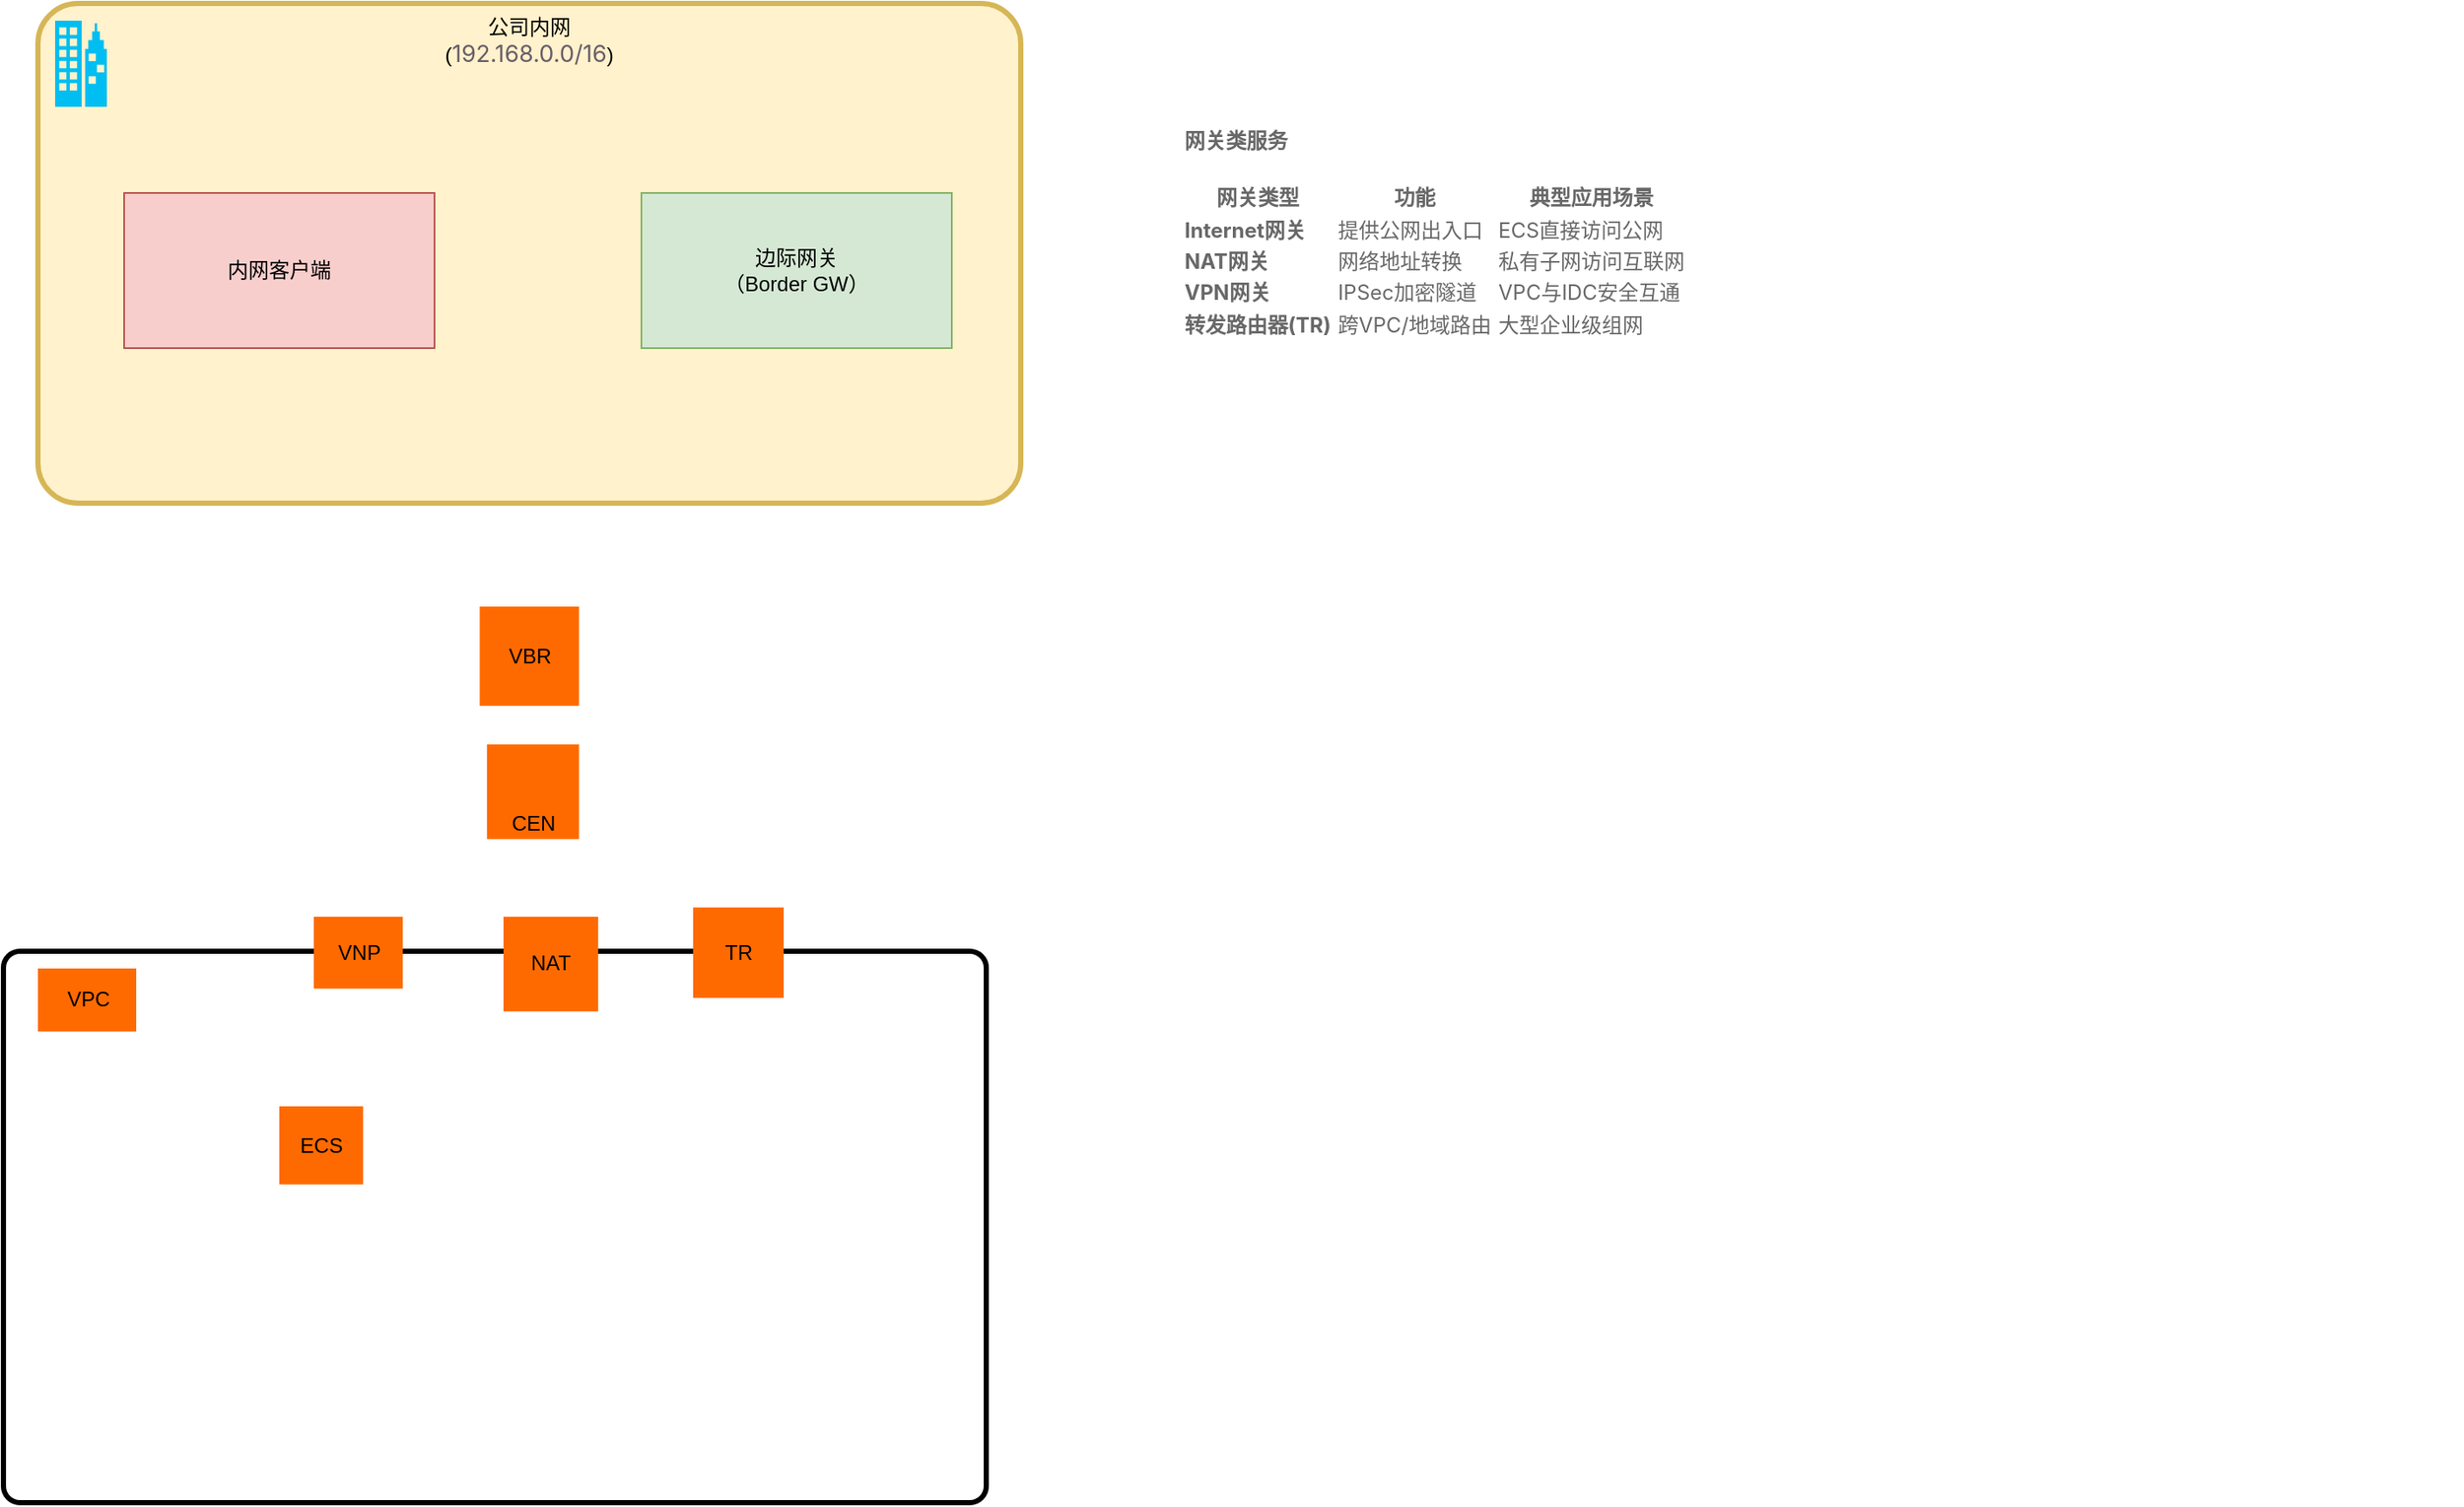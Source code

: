 <mxfile version="28.2.2">
  <diagram name="Page-1" id="5EUUsYe5BdCuTAwYtzyW">
    <mxGraphModel dx="603" dy="585" grid="1" gridSize="10" guides="1" tooltips="1" connect="1" arrows="1" fold="1" page="1" pageScale="1" pageWidth="850" pageHeight="1100" math="0" shadow="0">
      <root>
        <mxCell id="0" />
        <mxCell id="1" parent="0" />
        <mxCell id="vxpXyjJ1BgaewFKf-Y3P-5" value="" style="rounded=1;whiteSpace=wrap;html=1;arcSize=3;strokeWidth=3;" parent="1" vertex="1">
          <mxGeometry x="20" y="570" width="570" height="320" as="geometry" />
        </mxCell>
        <mxCell id="vxpXyjJ1BgaewFKf-Y3P-1" value="公司内网&lt;br&gt;&lt;span&gt;(&lt;span style=&quot;color: rgb(105, 93, 105); font-family: Inter, -apple-system, BlinkMacSystemFont, &amp;quot;Segoe UI&amp;quot;, &amp;quot;SF Pro SC&amp;quot;, &amp;quot;SF Pro Display&amp;quot;, &amp;quot;SF Pro Icons&amp;quot;, &amp;quot;PingFang SC&amp;quot;, &amp;quot;Hiragino Sans GB&amp;quot;, &amp;quot;Microsoft YaHei&amp;quot;, &amp;quot;Helvetica Neue&amp;quot;, Helvetica, Arial, &amp;quot;Times New Roman&amp;quot;, &amp;quot;Arial Unicode MS&amp;quot;, &amp;quot;Lucida Sans Unicode&amp;quot;, KaTeX_Main, sans-serif; font-size: 13.6px; text-align: start; white-space: pre;&quot;&gt;192.168.0.0/16&lt;/span&gt;)&lt;/span&gt;" style="rounded=1;whiteSpace=wrap;html=1;arcSize=8;strokeWidth=3;fillColor=#fff2cc;strokeColor=#d6b656;verticalAlign=top;" parent="1" vertex="1">
          <mxGeometry x="40" y="20" width="570" height="290" as="geometry" />
        </mxCell>
        <mxCell id="vxpXyjJ1BgaewFKf-Y3P-2" value="" style="verticalLabelPosition=bottom;html=1;verticalAlign=top;align=center;strokeColor=none;fillColor=#00BEF2;shape=mxgraph.azure.enterprise;pointerEvents=1;" parent="1" vertex="1">
          <mxGeometry x="50" y="30" width="30" height="50" as="geometry" />
        </mxCell>
        <mxCell id="vxpXyjJ1BgaewFKf-Y3P-3" value="内网客户端" style="rounded=0;whiteSpace=wrap;html=1;fillColor=#f8cecc;strokeColor=#b85450;" parent="1" vertex="1">
          <mxGeometry x="90" y="130" width="180" height="90" as="geometry" />
        </mxCell>
        <mxCell id="vxpXyjJ1BgaewFKf-Y3P-4" value="边际网关&lt;br&gt;（Border GW）" style="rounded=0;whiteSpace=wrap;html=1;fillColor=#d5e8d4;strokeColor=#82b366;" parent="1" vertex="1">
          <mxGeometry x="390" y="130" width="180" height="90" as="geometry" />
        </mxCell>
        <mxCell id="vxpXyjJ1BgaewFKf-Y3P-6" value="VPC" style="points=[];aspect=fixed;html=1;align=center;shadow=0;dashed=0;fillColor=#FF6A00;strokeColor=none;shape=mxgraph.alibaba_cloud.vpc_virtual_private_cloud;" parent="1" vertex="1">
          <mxGeometry x="40" y="580" width="57" height="36.6" as="geometry" />
        </mxCell>
        <mxCell id="uaWnhBnutROTOtkjd1xz-2" value="ECS" style="points=[];aspect=fixed;html=1;align=center;shadow=0;dashed=0;fillColor=#FF6A00;strokeColor=none;shape=mxgraph.alibaba_cloud.ecs_elastic_compute_service;" vertex="1" parent="1">
          <mxGeometry x="180" y="660" width="48.6" height="45.3" as="geometry" />
        </mxCell>
        <mxCell id="uaWnhBnutROTOtkjd1xz-3" value="CEN" style="points=[];aspect=fixed;html=1;align=center;shadow=0;dashed=0;fillColor=#FF6A00;strokeColor=none;shape=mxgraph.alibaba_cloud.cen_cloud_enterprise_network;verticalAlign=bottom;" vertex="1" parent="1">
          <mxGeometry x="300.4" y="450" width="53.4" height="54.9" as="geometry" />
        </mxCell>
        <mxCell id="uaWnhBnutROTOtkjd1xz-4" value="VBR" style="points=[];aspect=fixed;html=1;align=center;shadow=0;dashed=0;fillColor=#FF6A00;strokeColor=none;shape=mxgraph.alibaba_cloud.vbr_virtual_border_router;" vertex="1" parent="1">
          <mxGeometry x="296.2" y="370" width="57.6" height="57.6" as="geometry" />
        </mxCell>
        <mxCell id="uaWnhBnutROTOtkjd1xz-5" value="NAT" style="points=[];aspect=fixed;html=1;align=center;shadow=0;dashed=0;fillColor=#FF6A00;strokeColor=none;shape=mxgraph.alibaba_cloud.vpn_gateway;" vertex="1" parent="1">
          <mxGeometry x="310" y="550" width="54.9" height="54.9" as="geometry" />
        </mxCell>
        <mxCell id="uaWnhBnutROTOtkjd1xz-6" value="VNP" style="points=[];aspect=fixed;html=1;align=center;shadow=0;dashed=0;fillColor=#FF6A00;strokeColor=none;shape=mxgraph.alibaba_cloud.nat_gateway;" vertex="1" parent="1">
          <mxGeometry x="200" y="550" width="51.6" height="41.7" as="geometry" />
        </mxCell>
        <mxCell id="uaWnhBnutROTOtkjd1xz-7" value="TR" style="points=[];aspect=fixed;html=1;align=center;shadow=0;dashed=0;fillColor=#FF6A00;strokeColor=none;shape=mxgraph.alibaba_cloud.tr_transit_router;" vertex="1" parent="1">
          <mxGeometry x="420" y="544.6" width="52.5" height="52.5" as="geometry" />
        </mxCell>
        <UserObject label="&lt;h4 data-sourcepos=&quot;44:1-44:14&quot; style=&quot;font-family: Inter, -apple-system, BlinkMacSystemFont, &amp;quot;Segoe UI&amp;quot;, &amp;quot;SF Pro SC&amp;quot;, &amp;quot;SF Pro Display&amp;quot;, &amp;quot;SF Pro Icons&amp;quot;, &amp;quot;PingFang SC&amp;quot;, &amp;quot;Hiragino Sans GB&amp;quot;, &amp;quot;Microsoft YaHei&amp;quot;, &amp;quot;Helvetica Neue&amp;quot;, Helvetica, Arial, &amp;quot;Times New Roman&amp;quot;, &amp;quot;Arial Unicode MS&amp;quot;, &amp;quot;Lucida Sans Unicode&amp;quot;, KaTeX_Main, sans-serif; -webkit-font-smoothing: antialiased; scrollbar-color: rgba(0, 0, 0, 0.06) rgba(0, 0, 0, 0); scrollbar-width: thin; color: rgb(104, 104, 104); font-size: 12px; font-style: normal; font-variant-ligatures: normal; font-variant-caps: normal; letter-spacing: normal; orphans: 2; text-align: start; text-indent: 0px; text-transform: none; widows: 2; word-spacing: 0px; -webkit-text-stroke-width: 0px; white-space: normal; background-color: rgb(255, 255, 255); text-decoration-thickness: initial; text-decoration-style: initial; text-decoration-color: initial;&quot;&gt;&amp;nbsp;网关类服务&lt;/h4&gt;&lt;div data-sentry-component=&quot;CustomTable&quot; data-sentry-source-file=&quot;index.tsx&quot; style=&quot;font-family: Inter, -apple-system, BlinkMacSystemFont, &amp;quot;Segoe UI&amp;quot;, &amp;quot;SF Pro SC&amp;quot;, &amp;quot;SF Pro Display&amp;quot;, &amp;quot;SF Pro Icons&amp;quot;, &amp;quot;PingFang SC&amp;quot;, &amp;quot;Hiragino Sans GB&amp;quot;, &amp;quot;Microsoft YaHei&amp;quot;, &amp;quot;Helvetica Neue&amp;quot;, Helvetica, Arial, &amp;quot;Times New Roman&amp;quot;, &amp;quot;Arial Unicode MS&amp;quot;, &amp;quot;Lucida Sans Unicode&amp;quot;, KaTeX_Main, sans-serif; -webkit-font-smoothing: antialiased; scrollbar-color: rgba(0, 0, 0, 0.06) rgba(0, 0, 0, 0); scrollbar-width: thin; color: rgb(104, 104, 104); font-size: 12px; font-style: normal; font-variant-ligatures: normal; font-variant-caps: normal; letter-spacing: normal; orphans: 2; text-align: start; text-indent: 0px; text-transform: none; widows: 2; word-spacing: 0px; -webkit-text-stroke-width: 0px; white-space: normal; background-color: rgb(255, 255, 255); text-decoration-thickness: initial; text-decoration-style: initial; text-decoration-color: initial; width: 744.159px; overflow-x: auto;&quot;&gt;&lt;table style=&quot;font-family: Inter, -apple-system, BlinkMacSystemFont, &amp;quot;Segoe UI&amp;quot;, &amp;quot;SF Pro SC&amp;quot;, &amp;quot;SF Pro Display&amp;quot;, &amp;quot;SF Pro Icons&amp;quot;, &amp;quot;PingFang SC&amp;quot;, &amp;quot;Hiragino Sans GB&amp;quot;, &amp;quot;Microsoft YaHei&amp;quot;, &amp;quot;Helvetica Neue&amp;quot;, Helvetica, Arial, &amp;quot;Times New Roman&amp;quot;, &amp;quot;Arial Unicode MS&amp;quot;, &amp;quot;Lucida Sans Unicode&amp;quot;, KaTeX_Main, sans-serif; -webkit-font-smoothing: antialiased; scrollbar-color: rgba(0, 0, 0, 0.06) rgba(0, 0, 0, 0); scrollbar-width: thin;&quot;&gt;&lt;thead data-sentry-component=&quot;CustomThead&quot; data-sentry-source-file=&quot;index.tsx&quot; style=&quot;font-family: Inter, -apple-system, BlinkMacSystemFont, &amp;quot;Segoe UI&amp;quot;, &amp;quot;SF Pro SC&amp;quot;, &amp;quot;SF Pro Display&amp;quot;, &amp;quot;SF Pro Icons&amp;quot;, &amp;quot;PingFang SC&amp;quot;, &amp;quot;Hiragino Sans GB&amp;quot;, &amp;quot;Microsoft YaHei&amp;quot;, &amp;quot;Helvetica Neue&amp;quot;, Helvetica, Arial, &amp;quot;Times New Roman&amp;quot;, &amp;quot;Arial Unicode MS&amp;quot;, &amp;quot;Lucida Sans Unicode&amp;quot;, KaTeX_Main, sans-serif; -webkit-font-smoothing: antialiased; scrollbar-color: rgba(0, 0, 0, 0.06) rgba(0, 0, 0, 0); scrollbar-width: thin;&quot;&gt;&lt;tr data-sentry-component=&quot;CustomTr&quot; data-sentry-source-file=&quot;index.tsx&quot; style=&quot;font-family: Inter, -apple-system, BlinkMacSystemFont, &amp;quot;Segoe UI&amp;quot;, &amp;quot;SF Pro SC&amp;quot;, &amp;quot;SF Pro Display&amp;quot;, &amp;quot;SF Pro Icons&amp;quot;, &amp;quot;PingFang SC&amp;quot;, &amp;quot;Hiragino Sans GB&amp;quot;, &amp;quot;Microsoft YaHei&amp;quot;, &amp;quot;Helvetica Neue&amp;quot;, Helvetica, Arial, &amp;quot;Times New Roman&amp;quot;, &amp;quot;Arial Unicode MS&amp;quot;, &amp;quot;Lucida Sans Unicode&amp;quot;, KaTeX_Main, sans-serif; -webkit-font-smoothing: antialiased; scrollbar-color: rgba(0, 0, 0, 0.06) rgba(0, 0, 0, 0); scrollbar-width: thin;&quot;&gt;&lt;th data-sentry-component=&quot;CustomTh&quot; data-sentry-source-file=&quot;index.tsx&quot; style=&quot;font-family: Inter, -apple-system, BlinkMacSystemFont, &amp;quot;Segoe UI&amp;quot;, &amp;quot;SF Pro SC&amp;quot;, &amp;quot;SF Pro Display&amp;quot;, &amp;quot;SF Pro Icons&amp;quot;, &amp;quot;PingFang SC&amp;quot;, &amp;quot;Hiragino Sans GB&amp;quot;, &amp;quot;Microsoft YaHei&amp;quot;, &amp;quot;Helvetica Neue&amp;quot;, Helvetica, Arial, &amp;quot;Times New Roman&amp;quot;, &amp;quot;Arial Unicode MS&amp;quot;, &amp;quot;Lucida Sans Unicode&amp;quot;, KaTeX_Main, sans-serif; -webkit-font-smoothing: antialiased; scrollbar-color: rgba(0, 0, 0, 0.06) rgba(0, 0, 0, 0); scrollbar-width: thin;&quot;&gt;网关类型&lt;/th&gt;&lt;th data-sentry-component=&quot;CustomTh&quot; data-sentry-source-file=&quot;index.tsx&quot; style=&quot;font-family: Inter, -apple-system, BlinkMacSystemFont, &amp;quot;Segoe UI&amp;quot;, &amp;quot;SF Pro SC&amp;quot;, &amp;quot;SF Pro Display&amp;quot;, &amp;quot;SF Pro Icons&amp;quot;, &amp;quot;PingFang SC&amp;quot;, &amp;quot;Hiragino Sans GB&amp;quot;, &amp;quot;Microsoft YaHei&amp;quot;, &amp;quot;Helvetica Neue&amp;quot;, Helvetica, Arial, &amp;quot;Times New Roman&amp;quot;, &amp;quot;Arial Unicode MS&amp;quot;, &amp;quot;Lucida Sans Unicode&amp;quot;, KaTeX_Main, sans-serif; -webkit-font-smoothing: antialiased; scrollbar-color: rgba(0, 0, 0, 0.06) rgba(0, 0, 0, 0); scrollbar-width: thin;&quot;&gt;功能&lt;/th&gt;&lt;th data-sentry-component=&quot;CustomTh&quot; data-sentry-source-file=&quot;index.tsx&quot; style=&quot;font-family: Inter, -apple-system, BlinkMacSystemFont, &amp;quot;Segoe UI&amp;quot;, &amp;quot;SF Pro SC&amp;quot;, &amp;quot;SF Pro Display&amp;quot;, &amp;quot;SF Pro Icons&amp;quot;, &amp;quot;PingFang SC&amp;quot;, &amp;quot;Hiragino Sans GB&amp;quot;, &amp;quot;Microsoft YaHei&amp;quot;, &amp;quot;Helvetica Neue&amp;quot;, Helvetica, Arial, &amp;quot;Times New Roman&amp;quot;, &amp;quot;Arial Unicode MS&amp;quot;, &amp;quot;Lucida Sans Unicode&amp;quot;, KaTeX_Main, sans-serif; -webkit-font-smoothing: antialiased; scrollbar-color: rgba(0, 0, 0, 0.06) rgba(0, 0, 0, 0); scrollbar-width: thin;&quot;&gt;典型应用场景&lt;/th&gt;&lt;/tr&gt;&lt;/thead&gt;&lt;tbody data-sentry-component=&quot;CustomTbody&quot; data-sentry-source-file=&quot;index.tsx&quot; style=&quot;font-family: Inter, -apple-system, BlinkMacSystemFont, &amp;quot;Segoe UI&amp;quot;, &amp;quot;SF Pro SC&amp;quot;, &amp;quot;SF Pro Display&amp;quot;, &amp;quot;SF Pro Icons&amp;quot;, &amp;quot;PingFang SC&amp;quot;, &amp;quot;Hiragino Sans GB&amp;quot;, &amp;quot;Microsoft YaHei&amp;quot;, &amp;quot;Helvetica Neue&amp;quot;, Helvetica, Arial, &amp;quot;Times New Roman&amp;quot;, &amp;quot;Arial Unicode MS&amp;quot;, &amp;quot;Lucida Sans Unicode&amp;quot;, KaTeX_Main, sans-serif; -webkit-font-smoothing: antialiased; scrollbar-color: rgba(0, 0, 0, 0.06) rgba(0, 0, 0, 0); scrollbar-width: thin;&quot;&gt;&lt;tr data-sentry-component=&quot;CustomTr&quot; data-sentry-source-file=&quot;index.tsx&quot; style=&quot;font-family: Inter, -apple-system, BlinkMacSystemFont, &amp;quot;Segoe UI&amp;quot;, &amp;quot;SF Pro SC&amp;quot;, &amp;quot;SF Pro Display&amp;quot;, &amp;quot;SF Pro Icons&amp;quot;, &amp;quot;PingFang SC&amp;quot;, &amp;quot;Hiragino Sans GB&amp;quot;, &amp;quot;Microsoft YaHei&amp;quot;, &amp;quot;Helvetica Neue&amp;quot;, Helvetica, Arial, &amp;quot;Times New Roman&amp;quot;, &amp;quot;Arial Unicode MS&amp;quot;, &amp;quot;Lucida Sans Unicode&amp;quot;, KaTeX_Main, sans-serif; -webkit-font-smoothing: antialiased; scrollbar-color: rgba(0, 0, 0, 0.06) rgba(0, 0, 0, 0); scrollbar-width: thin;&quot;&gt;&lt;td data-sentry-component=&quot;CustomTd&quot; data-sentry-source-file=&quot;index.tsx&quot; style=&quot;font-family: Inter, -apple-system, BlinkMacSystemFont, &amp;quot;Segoe UI&amp;quot;, &amp;quot;SF Pro SC&amp;quot;, &amp;quot;SF Pro Display&amp;quot;, &amp;quot;SF Pro Icons&amp;quot;, &amp;quot;PingFang SC&amp;quot;, &amp;quot;Hiragino Sans GB&amp;quot;, &amp;quot;Microsoft YaHei&amp;quot;, &amp;quot;Helvetica Neue&amp;quot;, Helvetica, Arial, &amp;quot;Times New Roman&amp;quot;, &amp;quot;Arial Unicode MS&amp;quot;, &amp;quot;Lucida Sans Unicode&amp;quot;, KaTeX_Main, sans-serif; -webkit-font-smoothing: antialiased; scrollbar-color: rgba(0, 0, 0, 0.06) rgba(0, 0, 0, 0); scrollbar-width: thin;&quot;&gt;&lt;strong data-sourcepos=&quot;47:3-47:17&quot; style=&quot;font-family: Inter, -apple-system, BlinkMacSystemFont, &amp;quot;Segoe UI&amp;quot;, &amp;quot;SF Pro SC&amp;quot;, &amp;quot;SF Pro Display&amp;quot;, &amp;quot;SF Pro Icons&amp;quot;, &amp;quot;PingFang SC&amp;quot;, &amp;quot;Hiragino Sans GB&amp;quot;, &amp;quot;Microsoft YaHei&amp;quot;, &amp;quot;Helvetica Neue&amp;quot;, Helvetica, Arial, &amp;quot;Times New Roman&amp;quot;, &amp;quot;Arial Unicode MS&amp;quot;, &amp;quot;Lucida Sans Unicode&amp;quot;, KaTeX_Main, sans-serif; -webkit-font-smoothing: antialiased; scrollbar-color: rgba(0, 0, 0, 0.06) rgba(0, 0, 0, 0); scrollbar-width: thin;&quot;&gt;Internet网关&lt;/strong&gt;&lt;/td&gt;&lt;td data-sentry-component=&quot;CustomTd&quot; data-sentry-source-file=&quot;index.tsx&quot; style=&quot;font-family: Inter, -apple-system, BlinkMacSystemFont, &amp;quot;Segoe UI&amp;quot;, &amp;quot;SF Pro SC&amp;quot;, &amp;quot;SF Pro Display&amp;quot;, &amp;quot;SF Pro Icons&amp;quot;, &amp;quot;PingFang SC&amp;quot;, &amp;quot;Hiragino Sans GB&amp;quot;, &amp;quot;Microsoft YaHei&amp;quot;, &amp;quot;Helvetica Neue&amp;quot;, Helvetica, Arial, &amp;quot;Times New Roman&amp;quot;, &amp;quot;Arial Unicode MS&amp;quot;, &amp;quot;Lucida Sans Unicode&amp;quot;, KaTeX_Main, sans-serif; -webkit-font-smoothing: antialiased; scrollbar-color: rgba(0, 0, 0, 0.06) rgba(0, 0, 0, 0); scrollbar-width: thin;&quot;&gt;提供公网出入口&lt;/td&gt;&lt;td data-sentry-component=&quot;CustomTd&quot; data-sentry-source-file=&quot;index.tsx&quot; style=&quot;font-family: Inter, -apple-system, BlinkMacSystemFont, &amp;quot;Segoe UI&amp;quot;, &amp;quot;SF Pro SC&amp;quot;, &amp;quot;SF Pro Display&amp;quot;, &amp;quot;SF Pro Icons&amp;quot;, &amp;quot;PingFang SC&amp;quot;, &amp;quot;Hiragino Sans GB&amp;quot;, &amp;quot;Microsoft YaHei&amp;quot;, &amp;quot;Helvetica Neue&amp;quot;, Helvetica, Arial, &amp;quot;Times New Roman&amp;quot;, &amp;quot;Arial Unicode MS&amp;quot;, &amp;quot;Lucida Sans Unicode&amp;quot;, KaTeX_Main, sans-serif; -webkit-font-smoothing: antialiased; scrollbar-color: rgba(0, 0, 0, 0.06) rgba(0, 0, 0, 0); scrollbar-width: thin;&quot;&gt;ECS直接访问公网&lt;/td&gt;&lt;/tr&gt;&lt;tr data-sentry-component=&quot;CustomTr&quot; data-sentry-source-file=&quot;index.tsx&quot; style=&quot;font-family: Inter, -apple-system, BlinkMacSystemFont, &amp;quot;Segoe UI&amp;quot;, &amp;quot;SF Pro SC&amp;quot;, &amp;quot;SF Pro Display&amp;quot;, &amp;quot;SF Pro Icons&amp;quot;, &amp;quot;PingFang SC&amp;quot;, &amp;quot;Hiragino Sans GB&amp;quot;, &amp;quot;Microsoft YaHei&amp;quot;, &amp;quot;Helvetica Neue&amp;quot;, Helvetica, Arial, &amp;quot;Times New Roman&amp;quot;, &amp;quot;Arial Unicode MS&amp;quot;, &amp;quot;Lucida Sans Unicode&amp;quot;, KaTeX_Main, sans-serif; -webkit-font-smoothing: antialiased; scrollbar-color: rgba(0, 0, 0, 0.06) rgba(0, 0, 0, 0); scrollbar-width: thin;&quot;&gt;&lt;td data-sentry-component=&quot;CustomTd&quot; data-sentry-source-file=&quot;index.tsx&quot; style=&quot;font-family: Inter, -apple-system, BlinkMacSystemFont, &amp;quot;Segoe UI&amp;quot;, &amp;quot;SF Pro SC&amp;quot;, &amp;quot;SF Pro Display&amp;quot;, &amp;quot;SF Pro Icons&amp;quot;, &amp;quot;PingFang SC&amp;quot;, &amp;quot;Hiragino Sans GB&amp;quot;, &amp;quot;Microsoft YaHei&amp;quot;, &amp;quot;Helvetica Neue&amp;quot;, Helvetica, Arial, &amp;quot;Times New Roman&amp;quot;, &amp;quot;Arial Unicode MS&amp;quot;, &amp;quot;Lucida Sans Unicode&amp;quot;, KaTeX_Main, sans-serif; -webkit-font-smoothing: antialiased; scrollbar-color: rgba(0, 0, 0, 0.06) rgba(0, 0, 0, 0); scrollbar-width: thin;&quot;&gt;&lt;strong data-sourcepos=&quot;48:3-48:12&quot; style=&quot;font-family: Inter, -apple-system, BlinkMacSystemFont, &amp;quot;Segoe UI&amp;quot;, &amp;quot;SF Pro SC&amp;quot;, &amp;quot;SF Pro Display&amp;quot;, &amp;quot;SF Pro Icons&amp;quot;, &amp;quot;PingFang SC&amp;quot;, &amp;quot;Hiragino Sans GB&amp;quot;, &amp;quot;Microsoft YaHei&amp;quot;, &amp;quot;Helvetica Neue&amp;quot;, Helvetica, Arial, &amp;quot;Times New Roman&amp;quot;, &amp;quot;Arial Unicode MS&amp;quot;, &amp;quot;Lucida Sans Unicode&amp;quot;, KaTeX_Main, sans-serif; -webkit-font-smoothing: antialiased; scrollbar-color: rgba(0, 0, 0, 0.06) rgba(0, 0, 0, 0); scrollbar-width: thin;&quot;&gt;NAT网关&lt;/strong&gt;&lt;/td&gt;&lt;td data-sentry-component=&quot;CustomTd&quot; data-sentry-source-file=&quot;index.tsx&quot; style=&quot;font-family: Inter, -apple-system, BlinkMacSystemFont, &amp;quot;Segoe UI&amp;quot;, &amp;quot;SF Pro SC&amp;quot;, &amp;quot;SF Pro Display&amp;quot;, &amp;quot;SF Pro Icons&amp;quot;, &amp;quot;PingFang SC&amp;quot;, &amp;quot;Hiragino Sans GB&amp;quot;, &amp;quot;Microsoft YaHei&amp;quot;, &amp;quot;Helvetica Neue&amp;quot;, Helvetica, Arial, &amp;quot;Times New Roman&amp;quot;, &amp;quot;Arial Unicode MS&amp;quot;, &amp;quot;Lucida Sans Unicode&amp;quot;, KaTeX_Main, sans-serif; -webkit-font-smoothing: antialiased; scrollbar-color: rgba(0, 0, 0, 0.06) rgba(0, 0, 0, 0); scrollbar-width: thin;&quot;&gt;网络地址转换&lt;/td&gt;&lt;td data-sentry-component=&quot;CustomTd&quot; data-sentry-source-file=&quot;index.tsx&quot; style=&quot;font-family: Inter, -apple-system, BlinkMacSystemFont, &amp;quot;Segoe UI&amp;quot;, &amp;quot;SF Pro SC&amp;quot;, &amp;quot;SF Pro Display&amp;quot;, &amp;quot;SF Pro Icons&amp;quot;, &amp;quot;PingFang SC&amp;quot;, &amp;quot;Hiragino Sans GB&amp;quot;, &amp;quot;Microsoft YaHei&amp;quot;, &amp;quot;Helvetica Neue&amp;quot;, Helvetica, Arial, &amp;quot;Times New Roman&amp;quot;, &amp;quot;Arial Unicode MS&amp;quot;, &amp;quot;Lucida Sans Unicode&amp;quot;, KaTeX_Main, sans-serif; -webkit-font-smoothing: antialiased; scrollbar-color: rgba(0, 0, 0, 0.06) rgba(0, 0, 0, 0); scrollbar-width: thin;&quot;&gt;私有子网访问互联网&lt;/td&gt;&lt;/tr&gt;&lt;tr data-sentry-component=&quot;CustomTr&quot; data-sentry-source-file=&quot;index.tsx&quot; style=&quot;font-family: Inter, -apple-system, BlinkMacSystemFont, &amp;quot;Segoe UI&amp;quot;, &amp;quot;SF Pro SC&amp;quot;, &amp;quot;SF Pro Display&amp;quot;, &amp;quot;SF Pro Icons&amp;quot;, &amp;quot;PingFang SC&amp;quot;, &amp;quot;Hiragino Sans GB&amp;quot;, &amp;quot;Microsoft YaHei&amp;quot;, &amp;quot;Helvetica Neue&amp;quot;, Helvetica, Arial, &amp;quot;Times New Roman&amp;quot;, &amp;quot;Arial Unicode MS&amp;quot;, &amp;quot;Lucida Sans Unicode&amp;quot;, KaTeX_Main, sans-serif; -webkit-font-smoothing: antialiased; scrollbar-color: rgba(0, 0, 0, 0.06) rgba(0, 0, 0, 0); scrollbar-width: thin;&quot;&gt;&lt;td data-sentry-component=&quot;CustomTd&quot; data-sentry-source-file=&quot;index.tsx&quot; style=&quot;font-family: Inter, -apple-system, BlinkMacSystemFont, &amp;quot;Segoe UI&amp;quot;, &amp;quot;SF Pro SC&amp;quot;, &amp;quot;SF Pro Display&amp;quot;, &amp;quot;SF Pro Icons&amp;quot;, &amp;quot;PingFang SC&amp;quot;, &amp;quot;Hiragino Sans GB&amp;quot;, &amp;quot;Microsoft YaHei&amp;quot;, &amp;quot;Helvetica Neue&amp;quot;, Helvetica, Arial, &amp;quot;Times New Roman&amp;quot;, &amp;quot;Arial Unicode MS&amp;quot;, &amp;quot;Lucida Sans Unicode&amp;quot;, KaTeX_Main, sans-serif; -webkit-font-smoothing: antialiased; scrollbar-color: rgba(0, 0, 0, 0.06) rgba(0, 0, 0, 0); scrollbar-width: thin;&quot;&gt;&lt;strong data-sourcepos=&quot;49:3-49:12&quot; style=&quot;font-family: Inter, -apple-system, BlinkMacSystemFont, &amp;quot;Segoe UI&amp;quot;, &amp;quot;SF Pro SC&amp;quot;, &amp;quot;SF Pro Display&amp;quot;, &amp;quot;SF Pro Icons&amp;quot;, &amp;quot;PingFang SC&amp;quot;, &amp;quot;Hiragino Sans GB&amp;quot;, &amp;quot;Microsoft YaHei&amp;quot;, &amp;quot;Helvetica Neue&amp;quot;, Helvetica, Arial, &amp;quot;Times New Roman&amp;quot;, &amp;quot;Arial Unicode MS&amp;quot;, &amp;quot;Lucida Sans Unicode&amp;quot;, KaTeX_Main, sans-serif; -webkit-font-smoothing: antialiased; scrollbar-color: rgba(0, 0, 0, 0.06) rgba(0, 0, 0, 0); scrollbar-width: thin;&quot;&gt;VPN网关&lt;/strong&gt;&lt;/td&gt;&lt;td data-sentry-component=&quot;CustomTd&quot; data-sentry-source-file=&quot;index.tsx&quot; style=&quot;font-family: Inter, -apple-system, BlinkMacSystemFont, &amp;quot;Segoe UI&amp;quot;, &amp;quot;SF Pro SC&amp;quot;, &amp;quot;SF Pro Display&amp;quot;, &amp;quot;SF Pro Icons&amp;quot;, &amp;quot;PingFang SC&amp;quot;, &amp;quot;Hiragino Sans GB&amp;quot;, &amp;quot;Microsoft YaHei&amp;quot;, &amp;quot;Helvetica Neue&amp;quot;, Helvetica, Arial, &amp;quot;Times New Roman&amp;quot;, &amp;quot;Arial Unicode MS&amp;quot;, &amp;quot;Lucida Sans Unicode&amp;quot;, KaTeX_Main, sans-serif; -webkit-font-smoothing: antialiased; scrollbar-color: rgba(0, 0, 0, 0.06) rgba(0, 0, 0, 0); scrollbar-width: thin;&quot;&gt;IPSec加密隧道&lt;/td&gt;&lt;td data-sentry-component=&quot;CustomTd&quot; data-sentry-source-file=&quot;index.tsx&quot; style=&quot;font-family: Inter, -apple-system, BlinkMacSystemFont, &amp;quot;Segoe UI&amp;quot;, &amp;quot;SF Pro SC&amp;quot;, &amp;quot;SF Pro Display&amp;quot;, &amp;quot;SF Pro Icons&amp;quot;, &amp;quot;PingFang SC&amp;quot;, &amp;quot;Hiragino Sans GB&amp;quot;, &amp;quot;Microsoft YaHei&amp;quot;, &amp;quot;Helvetica Neue&amp;quot;, Helvetica, Arial, &amp;quot;Times New Roman&amp;quot;, &amp;quot;Arial Unicode MS&amp;quot;, &amp;quot;Lucida Sans Unicode&amp;quot;, KaTeX_Main, sans-serif; -webkit-font-smoothing: antialiased; scrollbar-color: rgba(0, 0, 0, 0.06) rgba(0, 0, 0, 0); scrollbar-width: thin;&quot;&gt;VPC与IDC安全互通&lt;/td&gt;&lt;/tr&gt;&lt;tr data-sentry-component=&quot;CustomTr&quot; data-sentry-source-file=&quot;index.tsx&quot; style=&quot;font-family: Inter, -apple-system, BlinkMacSystemFont, &amp;quot;Segoe UI&amp;quot;, &amp;quot;SF Pro SC&amp;quot;, &amp;quot;SF Pro Display&amp;quot;, &amp;quot;SF Pro Icons&amp;quot;, &amp;quot;PingFang SC&amp;quot;, &amp;quot;Hiragino Sans GB&amp;quot;, &amp;quot;Microsoft YaHei&amp;quot;, &amp;quot;Helvetica Neue&amp;quot;, Helvetica, Arial, &amp;quot;Times New Roman&amp;quot;, &amp;quot;Arial Unicode MS&amp;quot;, &amp;quot;Lucida Sans Unicode&amp;quot;, KaTeX_Main, sans-serif; -webkit-font-smoothing: antialiased; scrollbar-color: rgba(0, 0, 0, 0.06) rgba(0, 0, 0, 0); scrollbar-width: thin;&quot;&gt;&lt;td data-sentry-component=&quot;CustomTd&quot; data-sentry-source-file=&quot;index.tsx&quot; style=&quot;font-family: Inter, -apple-system, BlinkMacSystemFont, &amp;quot;Segoe UI&amp;quot;, &amp;quot;SF Pro SC&amp;quot;, &amp;quot;SF Pro Display&amp;quot;, &amp;quot;SF Pro Icons&amp;quot;, &amp;quot;PingFang SC&amp;quot;, &amp;quot;Hiragino Sans GB&amp;quot;, &amp;quot;Microsoft YaHei&amp;quot;, &amp;quot;Helvetica Neue&amp;quot;, Helvetica, Arial, &amp;quot;Times New Roman&amp;quot;, &amp;quot;Arial Unicode MS&amp;quot;, &amp;quot;Lucida Sans Unicode&amp;quot;, KaTeX_Main, sans-serif; -webkit-font-smoothing: antialiased; scrollbar-color: rgba(0, 0, 0, 0.06) rgba(0, 0, 0, 0); scrollbar-width: thin;&quot;&gt;&lt;strong data-sourcepos=&quot;50:3-50:16&quot; style=&quot;font-family: Inter, -apple-system, BlinkMacSystemFont, &amp;quot;Segoe UI&amp;quot;, &amp;quot;SF Pro SC&amp;quot;, &amp;quot;SF Pro Display&amp;quot;, &amp;quot;SF Pro Icons&amp;quot;, &amp;quot;PingFang SC&amp;quot;, &amp;quot;Hiragino Sans GB&amp;quot;, &amp;quot;Microsoft YaHei&amp;quot;, &amp;quot;Helvetica Neue&amp;quot;, Helvetica, Arial, &amp;quot;Times New Roman&amp;quot;, &amp;quot;Arial Unicode MS&amp;quot;, &amp;quot;Lucida Sans Unicode&amp;quot;, KaTeX_Main, sans-serif; -webkit-font-smoothing: antialiased; scrollbar-color: rgba(0, 0, 0, 0.06) rgba(0, 0, 0, 0); scrollbar-width: thin;&quot;&gt;转发路由器(TR)&lt;/strong&gt;&lt;/td&gt;&lt;td data-sentry-component=&quot;CustomTd&quot; data-sentry-source-file=&quot;index.tsx&quot; style=&quot;font-family: Inter, -apple-system, BlinkMacSystemFont, &amp;quot;Segoe UI&amp;quot;, &amp;quot;SF Pro SC&amp;quot;, &amp;quot;SF Pro Display&amp;quot;, &amp;quot;SF Pro Icons&amp;quot;, &amp;quot;PingFang SC&amp;quot;, &amp;quot;Hiragino Sans GB&amp;quot;, &amp;quot;Microsoft YaHei&amp;quot;, &amp;quot;Helvetica Neue&amp;quot;, Helvetica, Arial, &amp;quot;Times New Roman&amp;quot;, &amp;quot;Arial Unicode MS&amp;quot;, &amp;quot;Lucida Sans Unicode&amp;quot;, KaTeX_Main, sans-serif; -webkit-font-smoothing: antialiased; scrollbar-color: rgba(0, 0, 0, 0.06) rgba(0, 0, 0, 0); scrollbar-width: thin;&quot;&gt;跨VPC/地域路由&lt;/td&gt;&lt;td data-sentry-component=&quot;CustomTd&quot; data-sentry-source-file=&quot;index.tsx&quot; style=&quot;font-family: Inter, -apple-system, BlinkMacSystemFont, &amp;quot;Segoe UI&amp;quot;, &amp;quot;SF Pro SC&amp;quot;, &amp;quot;SF Pro Display&amp;quot;, &amp;quot;SF Pro Icons&amp;quot;, &amp;quot;PingFang SC&amp;quot;, &amp;quot;Hiragino Sans GB&amp;quot;, &amp;quot;Microsoft YaHei&amp;quot;, &amp;quot;Helvetica Neue&amp;quot;, Helvetica, Arial, &amp;quot;Times New Roman&amp;quot;, &amp;quot;Arial Unicode MS&amp;quot;, &amp;quot;Lucida Sans Unicode&amp;quot;, KaTeX_Main, sans-serif; -webkit-font-smoothing: antialiased; scrollbar-color: rgba(0, 0, 0, 0.06) rgba(0, 0, 0, 0); scrollbar-width: thin;&quot;&gt;大型企业级组网&lt;/td&gt;&lt;/tr&gt;&lt;/tbody&gt;&lt;/table&gt;&lt;/div&gt;" link="&lt;h4 data-sourcepos=&quot;44:1-44:14&quot; style=&quot;font-family: Inter, -apple-system, BlinkMacSystemFont, &amp;quot;Segoe UI&amp;quot;, &amp;quot;SF Pro SC&amp;quot;, &amp;quot;SF Pro Display&amp;quot;, &amp;quot;SF Pro Icons&amp;quot;, &amp;quot;PingFang SC&amp;quot;, &amp;quot;Hiragino Sans GB&amp;quot;, &amp;quot;Microsoft YaHei&amp;quot;, &amp;quot;Helvetica Neue&amp;quot;, Helvetica, Arial, &amp;quot;Times New Roman&amp;quot;, &amp;quot;Arial Unicode MS&amp;quot;, &amp;quot;Lucida Sans Unicode&amp;quot;, KaTeX_Main, sans-serif; -webkit-font-smoothing: antialiased; scrollbar-color: rgba(0, 0, 0, 0.06) rgba(0, 0, 0, 0); scrollbar-width: thin; color: rgb(104, 104, 104); font-size: 12px; font-style: normal; font-variant-ligatures: normal; font-variant-caps: normal; letter-spacing: normal; orphans: 2; text-align: start; text-indent: 0px; text-transform: none; widows: 2; word-spacing: 0px; -webkit-text-stroke-width: 0px; white-space: normal; background-color: rgb(255, 255, 255); text-decoration-thickness: initial; text-decoration-style: initial; text-decoration-color: initial;&quot;&gt;&lt;span&gt;&amp;nbsp;&lt;/span&gt;网关类服务&lt;/h4&gt;&lt;div data-sentry-component=&quot;CustomTable&quot; data-sentry-source-file=&quot;index.tsx&quot; style=&quot;font-family: Inter, -apple-system, BlinkMacSystemFont, &amp;quot;Segoe UI&amp;quot;, &amp;quot;SF Pro SC&amp;quot;, &amp;quot;SF Pro Display&amp;quot;, &amp;quot;SF Pro Icons&amp;quot;, &amp;quot;PingFang SC&amp;quot;, &amp;quot;Hiragino Sans GB&amp;quot;, &amp;quot;Microsoft YaHei&amp;quot;, &amp;quot;Helvetica Neue&amp;quot;, Helvetica, Arial, &amp;quot;Times New Roman&amp;quot;, &amp;quot;Arial Unicode MS&amp;quot;, &amp;quot;Lucida Sans Unicode&amp;quot;, KaTeX_Main, sans-serif; -webkit-font-smoothing: antialiased; scrollbar-color: rgba(0, 0, 0, 0.06) rgba(0, 0, 0, 0); scrollbar-width: thin; color: rgb(104, 104, 104); font-size: 12px; font-style: normal; font-variant-ligatures: normal; font-variant-caps: normal; font-weight: 400; letter-spacing: normal; orphans: 2; text-align: start; text-indent: 0px; text-transform: none; widows: 2; word-spacing: 0px; -webkit-text-stroke-width: 0px; white-space: normal; background-color: rgb(255, 255, 255); text-decoration-thickness: initial; text-decoration-style: initial; text-decoration-color: initial; width: 744.159px; overflow-x: auto;&quot;&gt;&lt;table style=&quot;font-family: Inter, -apple-system, BlinkMacSystemFont, &amp;quot;Segoe UI&amp;quot;, &amp;quot;SF Pro SC&amp;quot;, &amp;quot;SF Pro Display&amp;quot;, &amp;quot;SF Pro Icons&amp;quot;, &amp;quot;PingFang SC&amp;quot;, &amp;quot;Hiragino Sans GB&amp;quot;, &amp;quot;Microsoft YaHei&amp;quot;, &amp;quot;Helvetica Neue&amp;quot;, Helvetica, Arial, &amp;quot;Times New Roman&amp;quot;, &amp;quot;Arial Unicode MS&amp;quot;, &amp;quot;Lucida Sans Unicode&amp;quot;, KaTeX_Main, sans-serif; -webkit-font-smoothing: antialiased; scrollbar-color: rgba(0, 0, 0, 0.06) rgba(0, 0, 0, 0); scrollbar-width: thin;&quot;&gt;&lt;thead data-sentry-component=&quot;CustomThead&quot; data-sentry-source-file=&quot;index.tsx&quot; style=&quot;font-family: Inter, -apple-system, BlinkMacSystemFont, &amp;quot;Segoe UI&amp;quot;, &amp;quot;SF Pro SC&amp;quot;, &amp;quot;SF Pro Display&amp;quot;, &amp;quot;SF Pro Icons&amp;quot;, &amp;quot;PingFang SC&amp;quot;, &amp;quot;Hiragino Sans GB&amp;quot;, &amp;quot;Microsoft YaHei&amp;quot;, &amp;quot;Helvetica Neue&amp;quot;, Helvetica, Arial, &amp;quot;Times New Roman&amp;quot;, &amp;quot;Arial Unicode MS&amp;quot;, &amp;quot;Lucida Sans Unicode&amp;quot;, KaTeX_Main, sans-serif; -webkit-font-smoothing: antialiased; scrollbar-color: rgba(0, 0, 0, 0.06) rgba(0, 0, 0, 0); scrollbar-width: thin;&quot;&gt;&lt;tr data-sentry-component=&quot;CustomTr&quot; data-sentry-source-file=&quot;index.tsx&quot; style=&quot;font-family: Inter, -apple-system, BlinkMacSystemFont, &amp;quot;Segoe UI&amp;quot;, &amp;quot;SF Pro SC&amp;quot;, &amp;quot;SF Pro Display&amp;quot;, &amp;quot;SF Pro Icons&amp;quot;, &amp;quot;PingFang SC&amp;quot;, &amp;quot;Hiragino Sans GB&amp;quot;, &amp;quot;Microsoft YaHei&amp;quot;, &amp;quot;Helvetica Neue&amp;quot;, Helvetica, Arial, &amp;quot;Times New Roman&amp;quot;, &amp;quot;Arial Unicode MS&amp;quot;, &amp;quot;Lucida Sans Unicode&amp;quot;, KaTeX_Main, sans-serif; -webkit-font-smoothing: antialiased; scrollbar-color: rgba(0, 0, 0, 0.06) rgba(0, 0, 0, 0); scrollbar-width: thin;&quot;&gt;&lt;th data-sentry-component=&quot;CustomTh&quot; data-sentry-source-file=&quot;index.tsx&quot; style=&quot;font-family: Inter, -apple-system, BlinkMacSystemFont, &amp;quot;Segoe UI&amp;quot;, &amp;quot;SF Pro SC&amp;quot;, &amp;quot;SF Pro Display&amp;quot;, &amp;quot;SF Pro Icons&amp;quot;, &amp;quot;PingFang SC&amp;quot;, &amp;quot;Hiragino Sans GB&amp;quot;, &amp;quot;Microsoft YaHei&amp;quot;, &amp;quot;Helvetica Neue&amp;quot;, Helvetica, Arial, &amp;quot;Times New Roman&amp;quot;, &amp;quot;Arial Unicode MS&amp;quot;, &amp;quot;Lucida Sans Unicode&amp;quot;, KaTeX_Main, sans-serif; -webkit-font-smoothing: antialiased; scrollbar-color: rgba(0, 0, 0, 0.06) rgba(0, 0, 0, 0); scrollbar-width: thin;&quot;&gt;网关类型&lt;/th&gt;&lt;th data-sentry-component=&quot;CustomTh&quot; data-sentry-source-file=&quot;index.tsx&quot; style=&quot;font-family: Inter, -apple-system, BlinkMacSystemFont, &amp;quot;Segoe UI&amp;quot;, &amp;quot;SF Pro SC&amp;quot;, &amp;quot;SF Pro Display&amp;quot;, &amp;quot;SF Pro Icons&amp;quot;, &amp;quot;PingFang SC&amp;quot;, &amp;quot;Hiragino Sans GB&amp;quot;, &amp;quot;Microsoft YaHei&amp;quot;, &amp;quot;Helvetica Neue&amp;quot;, Helvetica, Arial, &amp;quot;Times New Roman&amp;quot;, &amp;quot;Arial Unicode MS&amp;quot;, &amp;quot;Lucida Sans Unicode&amp;quot;, KaTeX_Main, sans-serif; -webkit-font-smoothing: antialiased; scrollbar-color: rgba(0, 0, 0, 0.06) rgba(0, 0, 0, 0); scrollbar-width: thin;&quot;&gt;功能&lt;/th&gt;&lt;th data-sentry-component=&quot;CustomTh&quot; data-sentry-source-file=&quot;index.tsx&quot; style=&quot;font-family: Inter, -apple-system, BlinkMacSystemFont, &amp;quot;Segoe UI&amp;quot;, &amp;quot;SF Pro SC&amp;quot;, &amp;quot;SF Pro Display&amp;quot;, &amp;quot;SF Pro Icons&amp;quot;, &amp;quot;PingFang SC&amp;quot;, &amp;quot;Hiragino Sans GB&amp;quot;, &amp;quot;Microsoft YaHei&amp;quot;, &amp;quot;Helvetica Neue&amp;quot;, Helvetica, Arial, &amp;quot;Times New Roman&amp;quot;, &amp;quot;Arial Unicode MS&amp;quot;, &amp;quot;Lucida Sans Unicode&amp;quot;, KaTeX_Main, sans-serif; -webkit-font-smoothing: antialiased; scrollbar-color: rgba(0, 0, 0, 0.06) rgba(0, 0, 0, 0); scrollbar-width: thin;&quot;&gt;典型应用场景&lt;/th&gt;&lt;/tr&gt;&lt;/thead&gt;&lt;tbody data-sentry-component=&quot;CustomTbody&quot; data-sentry-source-file=&quot;index.tsx&quot; style=&quot;font-family: Inter, -apple-system, BlinkMacSystemFont, &amp;quot;Segoe UI&amp;quot;, &amp;quot;SF Pro SC&amp;quot;, &amp;quot;SF Pro Display&amp;quot;, &amp;quot;SF Pro Icons&amp;quot;, &amp;quot;PingFang SC&amp;quot;, &amp;quot;Hiragino Sans GB&amp;quot;, &amp;quot;Microsoft YaHei&amp;quot;, &amp;quot;Helvetica Neue&amp;quot;, Helvetica, Arial, &amp;quot;Times New Roman&amp;quot;, &amp;quot;Arial Unicode MS&amp;quot;, &amp;quot;Lucida Sans Unicode&amp;quot;, KaTeX_Main, sans-serif; -webkit-font-smoothing: antialiased; scrollbar-color: rgba(0, 0, 0, 0.06) rgba(0, 0, 0, 0); scrollbar-width: thin;&quot;&gt;&lt;tr data-sentry-component=&quot;CustomTr&quot; data-sentry-source-file=&quot;index.tsx&quot; style=&quot;font-family: Inter, -apple-system, BlinkMacSystemFont, &amp;quot;Segoe UI&amp;quot;, &amp;quot;SF Pro SC&amp;quot;, &amp;quot;SF Pro Display&amp;quot;, &amp;quot;SF Pro Icons&amp;quot;, &amp;quot;PingFang SC&amp;quot;, &amp;quot;Hiragino Sans GB&amp;quot;, &amp;quot;Microsoft YaHei&amp;quot;, &amp;quot;Helvetica Neue&amp;quot;, Helvetica, Arial, &amp;quot;Times New Roman&amp;quot;, &amp;quot;Arial Unicode MS&amp;quot;, &amp;quot;Lucida Sans Unicode&amp;quot;, KaTeX_Main, sans-serif; -webkit-font-smoothing: antialiased; scrollbar-color: rgba(0, 0, 0, 0.06) rgba(0, 0, 0, 0); scrollbar-width: thin;&quot;&gt;&lt;td data-sentry-component=&quot;CustomTd&quot; data-sentry-source-file=&quot;index.tsx&quot; style=&quot;font-family: Inter, -apple-system, BlinkMacSystemFont, &amp;quot;Segoe UI&amp;quot;, &amp;quot;SF Pro SC&amp;quot;, &amp;quot;SF Pro Display&amp;quot;, &amp;quot;SF Pro Icons&amp;quot;, &amp;quot;PingFang SC&amp;quot;, &amp;quot;Hiragino Sans GB&amp;quot;, &amp;quot;Microsoft YaHei&amp;quot;, &amp;quot;Helvetica Neue&amp;quot;, Helvetica, Arial, &amp;quot;Times New Roman&amp;quot;, &amp;quot;Arial Unicode MS&amp;quot;, &amp;quot;Lucida Sans Unicode&amp;quot;, KaTeX_Main, sans-serif; -webkit-font-smoothing: antialiased; scrollbar-color: rgba(0, 0, 0, 0.06) rgba(0, 0, 0, 0); scrollbar-width: thin;&quot;&gt;&lt;strong data-sourcepos=&quot;47:3-47:17&quot; style=&quot;font-family: Inter, -apple-system, BlinkMacSystemFont, &amp;quot;Segoe UI&amp;quot;, &amp;quot;SF Pro SC&amp;quot;, &amp;quot;SF Pro Display&amp;quot;, &amp;quot;SF Pro Icons&amp;quot;, &amp;quot;PingFang SC&amp;quot;, &amp;quot;Hiragino Sans GB&amp;quot;, &amp;quot;Microsoft YaHei&amp;quot;, &amp;quot;Helvetica Neue&amp;quot;, Helvetica, Arial, &amp;quot;Times New Roman&amp;quot;, &amp;quot;Arial Unicode MS&amp;quot;, &amp;quot;Lucida Sans Unicode&amp;quot;, KaTeX_Main, sans-serif; -webkit-font-smoothing: antialiased; scrollbar-color: rgba(0, 0, 0, 0.06) rgba(0, 0, 0, 0); scrollbar-width: thin;&quot;&gt;Internet网关&lt;/strong&gt;&lt;/td&gt;&lt;td data-sentry-component=&quot;CustomTd&quot; data-sentry-source-file=&quot;index.tsx&quot; style=&quot;font-family: Inter, -apple-system, BlinkMacSystemFont, &amp;quot;Segoe UI&amp;quot;, &amp;quot;SF Pro SC&amp;quot;, &amp;quot;SF Pro Display&amp;quot;, &amp;quot;SF Pro Icons&amp;quot;, &amp;quot;PingFang SC&amp;quot;, &amp;quot;Hiragino Sans GB&amp;quot;, &amp;quot;Microsoft YaHei&amp;quot;, &amp;quot;Helvetica Neue&amp;quot;, Helvetica, Arial, &amp;quot;Times New Roman&amp;quot;, &amp;quot;Arial Unicode MS&amp;quot;, &amp;quot;Lucida Sans Unicode&amp;quot;, KaTeX_Main, sans-serif; -webkit-font-smoothing: antialiased; scrollbar-color: rgba(0, 0, 0, 0.06) rgba(0, 0, 0, 0); scrollbar-width: thin;&quot;&gt;提供公网出入口&lt;/td&gt;&lt;td data-sentry-component=&quot;CustomTd&quot; data-sentry-source-file=&quot;index.tsx&quot; style=&quot;font-family: Inter, -apple-system, BlinkMacSystemFont, &amp;quot;Segoe UI&amp;quot;, &amp;quot;SF Pro SC&amp;quot;, &amp;quot;SF Pro Display&amp;quot;, &amp;quot;SF Pro Icons&amp;quot;, &amp;quot;PingFang SC&amp;quot;, &amp;quot;Hiragino Sans GB&amp;quot;, &amp;quot;Microsoft YaHei&amp;quot;, &amp;quot;Helvetica Neue&amp;quot;, Helvetica, Arial, &amp;quot;Times New Roman&amp;quot;, &amp;quot;Arial Unicode MS&amp;quot;, &amp;quot;Lucida Sans Unicode&amp;quot;, KaTeX_Main, sans-serif; -webkit-font-smoothing: antialiased; scrollbar-color: rgba(0, 0, 0, 0.06) rgba(0, 0, 0, 0); scrollbar-width: thin;&quot;&gt;ECS直接访问公网&lt;/td&gt;&lt;/tr&gt;&lt;tr data-sentry-component=&quot;CustomTr&quot; data-sentry-source-file=&quot;index.tsx&quot; style=&quot;font-family: Inter, -apple-system, BlinkMacSystemFont, &amp;quot;Segoe UI&amp;quot;, &amp;quot;SF Pro SC&amp;quot;, &amp;quot;SF Pro Display&amp;quot;, &amp;quot;SF Pro Icons&amp;quot;, &amp;quot;PingFang SC&amp;quot;, &amp;quot;Hiragino Sans GB&amp;quot;, &amp;quot;Microsoft YaHei&amp;quot;, &amp;quot;Helvetica Neue&amp;quot;, Helvetica, Arial, &amp;quot;Times New Roman&amp;quot;, &amp;quot;Arial Unicode MS&amp;quot;, &amp;quot;Lucida Sans Unicode&amp;quot;, KaTeX_Main, sans-serif; -webkit-font-smoothing: antialiased; scrollbar-color: rgba(0, 0, 0, 0.06) rgba(0, 0, 0, 0); scrollbar-width: thin;&quot;&gt;&lt;td data-sentry-component=&quot;CustomTd&quot; data-sentry-source-file=&quot;index.tsx&quot; style=&quot;font-family: Inter, -apple-system, BlinkMacSystemFont, &amp;quot;Segoe UI&amp;quot;, &amp;quot;SF Pro SC&amp;quot;, &amp;quot;SF Pro Display&amp;quot;, &amp;quot;SF Pro Icons&amp;quot;, &amp;quot;PingFang SC&amp;quot;, &amp;quot;Hiragino Sans GB&amp;quot;, &amp;quot;Microsoft YaHei&amp;quot;, &amp;quot;Helvetica Neue&amp;quot;, Helvetica, Arial, &amp;quot;Times New Roman&amp;quot;, &amp;quot;Arial Unicode MS&amp;quot;, &amp;quot;Lucida Sans Unicode&amp;quot;, KaTeX_Main, sans-serif; -webkit-font-smoothing: antialiased; scrollbar-color: rgba(0, 0, 0, 0.06) rgba(0, 0, 0, 0); scrollbar-width: thin;&quot;&gt;&lt;strong data-sourcepos=&quot;48:3-48:12&quot; style=&quot;font-family: Inter, -apple-system, BlinkMacSystemFont, &amp;quot;Segoe UI&amp;quot;, &amp;quot;SF Pro SC&amp;quot;, &amp;quot;SF Pro Display&amp;quot;, &amp;quot;SF Pro Icons&amp;quot;, &amp;quot;PingFang SC&amp;quot;, &amp;quot;Hiragino Sans GB&amp;quot;, &amp;quot;Microsoft YaHei&amp;quot;, &amp;quot;Helvetica Neue&amp;quot;, Helvetica, Arial, &amp;quot;Times New Roman&amp;quot;, &amp;quot;Arial Unicode MS&amp;quot;, &amp;quot;Lucida Sans Unicode&amp;quot;, KaTeX_Main, sans-serif; -webkit-font-smoothing: antialiased; scrollbar-color: rgba(0, 0, 0, 0.06) rgba(0, 0, 0, 0); scrollbar-width: thin;&quot;&gt;NAT网关&lt;/strong&gt;&lt;/td&gt;&lt;td data-sentry-component=&quot;CustomTd&quot; data-sentry-source-file=&quot;index.tsx&quot; style=&quot;font-family: Inter, -apple-system, BlinkMacSystemFont, &amp;quot;Segoe UI&amp;quot;, &amp;quot;SF Pro SC&amp;quot;, &amp;quot;SF Pro Display&amp;quot;, &amp;quot;SF Pro Icons&amp;quot;, &amp;quot;PingFang SC&amp;quot;, &amp;quot;Hiragino Sans GB&amp;quot;, &amp;quot;Microsoft YaHei&amp;quot;, &amp;quot;Helvetica Neue&amp;quot;, Helvetica, Arial, &amp;quot;Times New Roman&amp;quot;, &amp;quot;Arial Unicode MS&amp;quot;, &amp;quot;Lucida Sans Unicode&amp;quot;, KaTeX_Main, sans-serif; -webkit-font-smoothing: antialiased; scrollbar-color: rgba(0, 0, 0, 0.06) rgba(0, 0, 0, 0); scrollbar-width: thin;&quot;&gt;网络地址转换&lt;/td&gt;&lt;td data-sentry-component=&quot;CustomTd&quot; data-sentry-source-file=&quot;index.tsx&quot; style=&quot;font-family: Inter, -apple-system, BlinkMacSystemFont, &amp;quot;Segoe UI&amp;quot;, &amp;quot;SF Pro SC&amp;quot;, &amp;quot;SF Pro Display&amp;quot;, &amp;quot;SF Pro Icons&amp;quot;, &amp;quot;PingFang SC&amp;quot;, &amp;quot;Hiragino Sans GB&amp;quot;, &amp;quot;Microsoft YaHei&amp;quot;, &amp;quot;Helvetica Neue&amp;quot;, Helvetica, Arial, &amp;quot;Times New Roman&amp;quot;, &amp;quot;Arial Unicode MS&amp;quot;, &amp;quot;Lucida Sans Unicode&amp;quot;, KaTeX_Main, sans-serif; -webkit-font-smoothing: antialiased; scrollbar-color: rgba(0, 0, 0, 0.06) rgba(0, 0, 0, 0); scrollbar-width: thin;&quot;&gt;私有子网访问互联网&lt;/td&gt;&lt;/tr&gt;&lt;tr data-sentry-component=&quot;CustomTr&quot; data-sentry-source-file=&quot;index.tsx&quot; style=&quot;font-family: Inter, -apple-system, BlinkMacSystemFont, &amp;quot;Segoe UI&amp;quot;, &amp;quot;SF Pro SC&amp;quot;, &amp;quot;SF Pro Display&amp;quot;, &amp;quot;SF Pro Icons&amp;quot;, &amp;quot;PingFang SC&amp;quot;, &amp;quot;Hiragino Sans GB&amp;quot;, &amp;quot;Microsoft YaHei&amp;quot;, &amp;quot;Helvetica Neue&amp;quot;, Helvetica, Arial, &amp;quot;Times New Roman&amp;quot;, &amp;quot;Arial Unicode MS&amp;quot;, &amp;quot;Lucida Sans Unicode&amp;quot;, KaTeX_Main, sans-serif; -webkit-font-smoothing: antialiased; scrollbar-color: rgba(0, 0, 0, 0.06) rgba(0, 0, 0, 0); scrollbar-width: thin;&quot;&gt;&lt;td data-sentry-component=&quot;CustomTd&quot; data-sentry-source-file=&quot;index.tsx&quot; style=&quot;font-family: Inter, -apple-system, BlinkMacSystemFont, &amp;quot;Segoe UI&amp;quot;, &amp;quot;SF Pro SC&amp;quot;, &amp;quot;SF Pro Display&amp;quot;, &amp;quot;SF Pro Icons&amp;quot;, &amp;quot;PingFang SC&amp;quot;, &amp;quot;Hiragino Sans GB&amp;quot;, &amp;quot;Microsoft YaHei&amp;quot;, &amp;quot;Helvetica Neue&amp;quot;, Helvetica, Arial, &amp;quot;Times New Roman&amp;quot;, &amp;quot;Arial Unicode MS&amp;quot;, &amp;quot;Lucida Sans Unicode&amp;quot;, KaTeX_Main, sans-serif; -webkit-font-smoothing: antialiased; scrollbar-color: rgba(0, 0, 0, 0.06) rgba(0, 0, 0, 0); scrollbar-width: thin;&quot;&gt;&lt;strong data-sourcepos=&quot;49:3-49:12&quot; style=&quot;font-family: Inter, -apple-system, BlinkMacSystemFont, &amp;quot;Segoe UI&amp;quot;, &amp;quot;SF Pro SC&amp;quot;, &amp;quot;SF Pro Display&amp;quot;, &amp;quot;SF Pro Icons&amp;quot;, &amp;quot;PingFang SC&amp;quot;, &amp;quot;Hiragino Sans GB&amp;quot;, &amp;quot;Microsoft YaHei&amp;quot;, &amp;quot;Helvetica Neue&amp;quot;, Helvetica, Arial, &amp;quot;Times New Roman&amp;quot;, &amp;quot;Arial Unicode MS&amp;quot;, &amp;quot;Lucida Sans Unicode&amp;quot;, KaTeX_Main, sans-serif; -webkit-font-smoothing: antialiased; scrollbar-color: rgba(0, 0, 0, 0.06) rgba(0, 0, 0, 0); scrollbar-width: thin;&quot;&gt;VPN网关&lt;/strong&gt;&lt;/td&gt;&lt;td data-sentry-component=&quot;CustomTd&quot; data-sentry-source-file=&quot;index.tsx&quot; style=&quot;font-family: Inter, -apple-system, BlinkMacSystemFont, &amp;quot;Segoe UI&amp;quot;, &amp;quot;SF Pro SC&amp;quot;, &amp;quot;SF Pro Display&amp;quot;, &amp;quot;SF Pro Icons&amp;quot;, &amp;quot;PingFang SC&amp;quot;, &amp;quot;Hiragino Sans GB&amp;quot;, &amp;quot;Microsoft YaHei&amp;quot;, &amp;quot;Helvetica Neue&amp;quot;, Helvetica, Arial, &amp;quot;Times New Roman&amp;quot;, &amp;quot;Arial Unicode MS&amp;quot;, &amp;quot;Lucida Sans Unicode&amp;quot;, KaTeX_Main, sans-serif; -webkit-font-smoothing: antialiased; scrollbar-color: rgba(0, 0, 0, 0.06) rgba(0, 0, 0, 0); scrollbar-width: thin;&quot;&gt;IPSec加密隧道&lt;/td&gt;&lt;td data-sentry-component=&quot;CustomTd&quot; data-sentry-source-file=&quot;index.tsx&quot; style=&quot;font-family: Inter, -apple-system, BlinkMacSystemFont, &amp;quot;Segoe UI&amp;quot;, &amp;quot;SF Pro SC&amp;quot;, &amp;quot;SF Pro Display&amp;quot;, &amp;quot;SF Pro Icons&amp;quot;, &amp;quot;PingFang SC&amp;quot;, &amp;quot;Hiragino Sans GB&amp;quot;, &amp;quot;Microsoft YaHei&amp;quot;, &amp;quot;Helvetica Neue&amp;quot;, Helvetica, Arial, &amp;quot;Times New Roman&amp;quot;, &amp;quot;Arial Unicode MS&amp;quot;, &amp;quot;Lucida Sans Unicode&amp;quot;, KaTeX_Main, sans-serif; -webkit-font-smoothing: antialiased; scrollbar-color: rgba(0, 0, 0, 0.06) rgba(0, 0, 0, 0); scrollbar-width: thin;&quot;&gt;VPC与IDC安全互通&lt;/td&gt;&lt;/tr&gt;&lt;tr data-sentry-component=&quot;CustomTr&quot; data-sentry-source-file=&quot;index.tsx&quot; style=&quot;font-family: Inter, -apple-system, BlinkMacSystemFont, &amp;quot;Segoe UI&amp;quot;, &amp;quot;SF Pro SC&amp;quot;, &amp;quot;SF Pro Display&amp;quot;, &amp;quot;SF Pro Icons&amp;quot;, &amp;quot;PingFang SC&amp;quot;, &amp;quot;Hiragino Sans GB&amp;quot;, &amp;quot;Microsoft YaHei&amp;quot;, &amp;quot;Helvetica Neue&amp;quot;, Helvetica, Arial, &amp;quot;Times New Roman&amp;quot;, &amp;quot;Arial Unicode MS&amp;quot;, &amp;quot;Lucida Sans Unicode&amp;quot;, KaTeX_Main, sans-serif; -webkit-font-smoothing: antialiased; scrollbar-color: rgba(0, 0, 0, 0.06) rgba(0, 0, 0, 0); scrollbar-width: thin;&quot;&gt;&lt;td data-sentry-component=&quot;CustomTd&quot; data-sentry-source-file=&quot;index.tsx&quot; style=&quot;font-family: Inter, -apple-system, BlinkMacSystemFont, &amp;quot;Segoe UI&amp;quot;, &amp;quot;SF Pro SC&amp;quot;, &amp;quot;SF Pro Display&amp;quot;, &amp;quot;SF Pro Icons&amp;quot;, &amp;quot;PingFang SC&amp;quot;, &amp;quot;Hiragino Sans GB&amp;quot;, &amp;quot;Microsoft YaHei&amp;quot;, &amp;quot;Helvetica Neue&amp;quot;, Helvetica, Arial, &amp;quot;Times New Roman&amp;quot;, &amp;quot;Arial Unicode MS&amp;quot;, &amp;quot;Lucida Sans Unicode&amp;quot;, KaTeX_Main, sans-serif; -webkit-font-smoothing: antialiased; scrollbar-color: rgba(0, 0, 0, 0.06) rgba(0, 0, 0, 0); scrollbar-width: thin;&quot;&gt;&lt;strong data-sourcepos=&quot;50:3-50:16&quot; style=&quot;font-family: Inter, -apple-system, BlinkMacSystemFont, &amp;quot;Segoe UI&amp;quot;, &amp;quot;SF Pro SC&amp;quot;, &amp;quot;SF Pro Display&amp;quot;, &amp;quot;SF Pro Icons&amp;quot;, &amp;quot;PingFang SC&amp;quot;, &amp;quot;Hiragino Sans GB&amp;quot;, &amp;quot;Microsoft YaHei&amp;quot;, &amp;quot;Helvetica Neue&amp;quot;, Helvetica, Arial, &amp;quot;Times New Roman&amp;quot;, &amp;quot;Arial Unicode MS&amp;quot;, &amp;quot;Lucida Sans Unicode&amp;quot;, KaTeX_Main, sans-serif; -webkit-font-smoothing: antialiased; scrollbar-color: rgba(0, 0, 0, 0.06) rgba(0, 0, 0, 0); scrollbar-width: thin;&quot;&gt;转发路由器(TR)&lt;/strong&gt;&lt;/td&gt;&lt;td data-sentry-component=&quot;CustomTd&quot; data-sentry-source-file=&quot;index.tsx&quot; style=&quot;font-family: Inter, -apple-system, BlinkMacSystemFont, &amp;quot;Segoe UI&amp;quot;, &amp;quot;SF Pro SC&amp;quot;, &amp;quot;SF Pro Display&amp;quot;, &amp;quot;SF Pro Icons&amp;quot;, &amp;quot;PingFang SC&amp;quot;, &amp;quot;Hiragino Sans GB&amp;quot;, &amp;quot;Microsoft YaHei&amp;quot;, &amp;quot;Helvetica Neue&amp;quot;, Helvetica, Arial, &amp;quot;Times New Roman&amp;quot;, &amp;quot;Arial Unicode MS&amp;quot;, &amp;quot;Lucida Sans Unicode&amp;quot;, KaTeX_Main, sans-serif; -webkit-font-smoothing: antialiased; scrollbar-color: rgba(0, 0, 0, 0.06) rgba(0, 0, 0, 0); scrollbar-width: thin;&quot;&gt;跨VPC/地域路由&lt;/td&gt;&lt;td data-sentry-component=&quot;CustomTd&quot; data-sentry-source-file=&quot;index.tsx&quot; style=&quot;font-family: Inter, -apple-system, BlinkMacSystemFont, &amp;quot;Segoe UI&amp;quot;, &amp;quot;SF Pro SC&amp;quot;, &amp;quot;SF Pro Display&amp;quot;, &amp;quot;SF Pro Icons&amp;quot;, &amp;quot;PingFang SC&amp;quot;, &amp;quot;Hiragino Sans GB&amp;quot;, &amp;quot;Microsoft YaHei&amp;quot;, &amp;quot;Helvetica Neue&amp;quot;, Helvetica, Arial, &amp;quot;Times New Roman&amp;quot;, &amp;quot;Arial Unicode MS&amp;quot;, &amp;quot;Lucida Sans Unicode&amp;quot;, KaTeX_Main, sans-serif; -webkit-font-smoothing: antialiased; scrollbar-color: rgba(0, 0, 0, 0.06) rgba(0, 0, 0, 0); scrollbar-width: thin;&quot;&gt;大型企业级组网&lt;/td&gt;&lt;/tr&gt;&lt;/tbody&gt;&lt;/table&gt;&lt;/div&gt;" id="uaWnhBnutROTOtkjd1xz-8">
          <mxCell style="text;whiteSpace=wrap;html=1;labelBorderColor=none;" vertex="1" parent="1">
            <mxGeometry x="700" y="70" width="310" height="150" as="geometry" />
          </mxCell>
        </UserObject>
      </root>
    </mxGraphModel>
  </diagram>
</mxfile>
